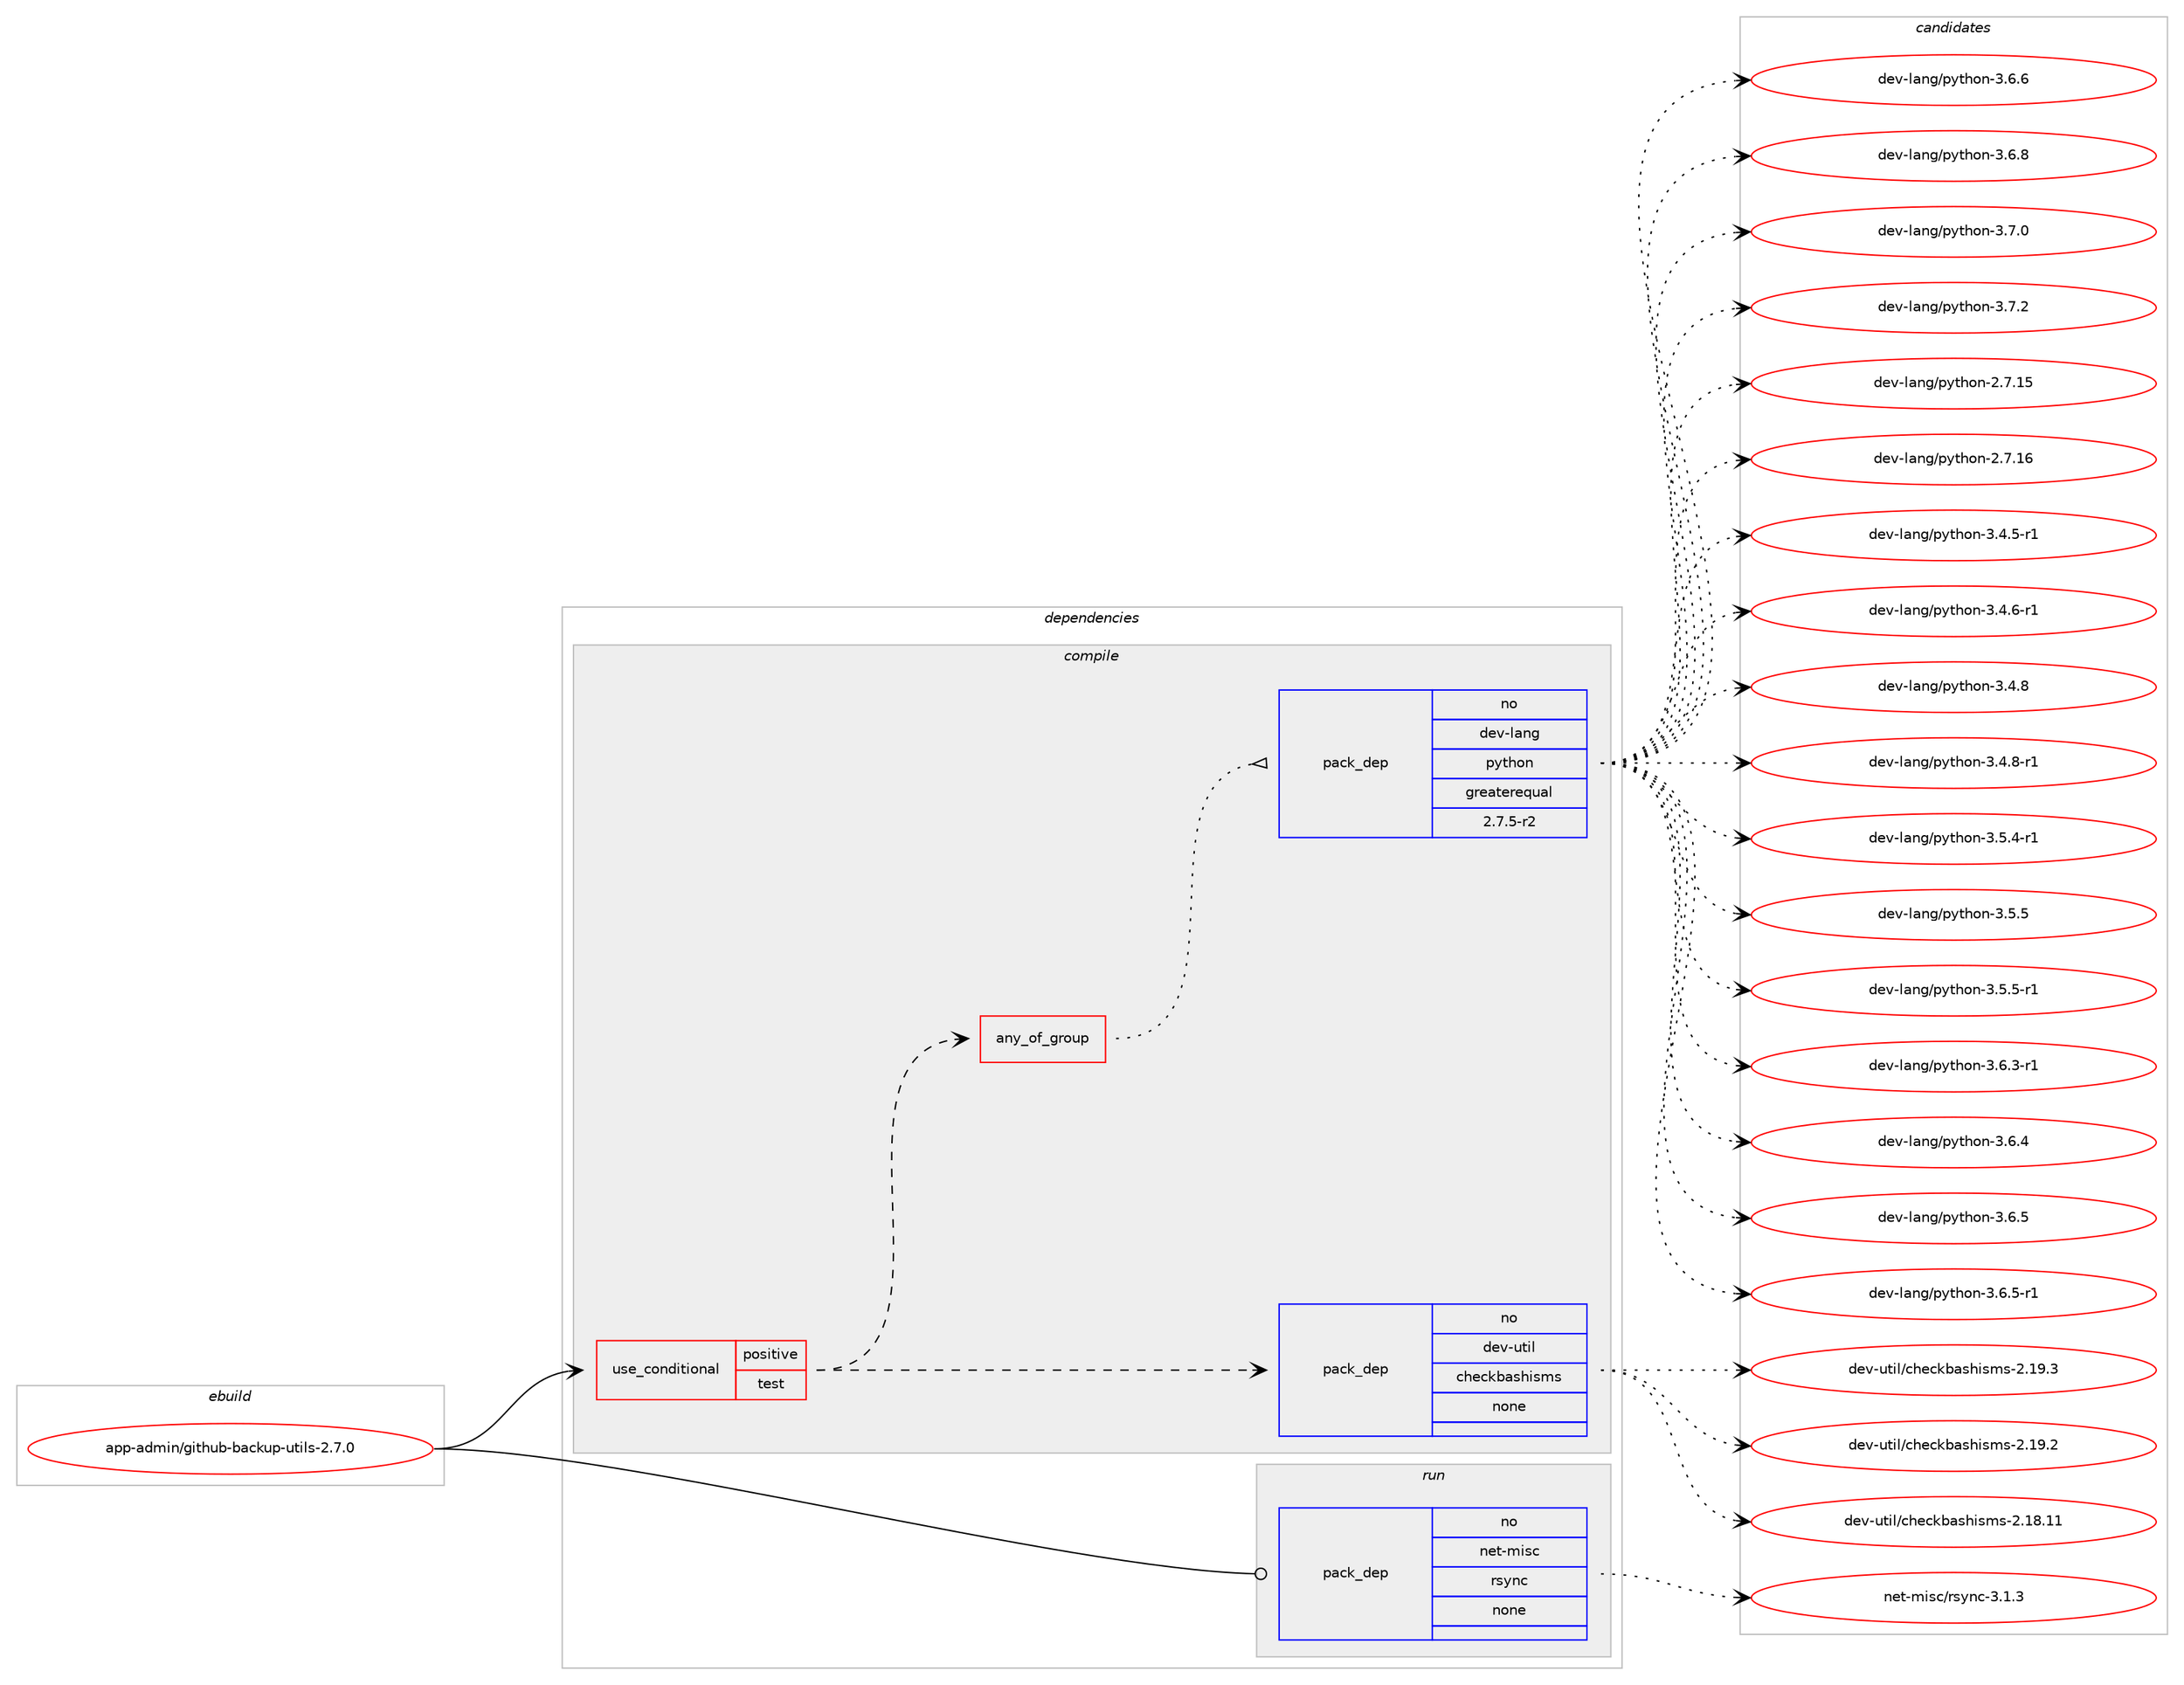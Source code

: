digraph prolog {

# *************
# Graph options
# *************

newrank=true;
concentrate=true;
compound=true;
graph [rankdir=LR,fontname=Helvetica,fontsize=10,ranksep=1.5];#, ranksep=2.5, nodesep=0.2];
edge  [arrowhead=vee];
node  [fontname=Helvetica,fontsize=10];

# **********
# The ebuild
# **********

subgraph cluster_leftcol {
color=gray;
rank=same;
label=<<i>ebuild</i>>;
id [label="app-admin/github-backup-utils-2.7.0", color=red, width=4, href="../app-admin/github-backup-utils-2.7.0.svg"];
}

# ****************
# The dependencies
# ****************

subgraph cluster_midcol {
color=gray;
label=<<i>dependencies</i>>;
subgraph cluster_compile {
fillcolor="#eeeeee";
style=filled;
label=<<i>compile</i>>;
subgraph cond32 {
dependency259 [label=<<TABLE BORDER="0" CELLBORDER="1" CELLSPACING="0" CELLPADDING="4"><TR><TD ROWSPAN="3" CELLPADDING="10">use_conditional</TD></TR><TR><TD>positive</TD></TR><TR><TD>test</TD></TR></TABLE>>, shape=none, color=red];
subgraph pack199 {
dependency260 [label=<<TABLE BORDER="0" CELLBORDER="1" CELLSPACING="0" CELLPADDING="4" WIDTH="220"><TR><TD ROWSPAN="6" CELLPADDING="30">pack_dep</TD></TR><TR><TD WIDTH="110">no</TD></TR><TR><TD>dev-util</TD></TR><TR><TD>checkbashisms</TD></TR><TR><TD>none</TD></TR><TR><TD></TD></TR></TABLE>>, shape=none, color=blue];
}
dependency259:e -> dependency260:w [weight=20,style="dashed",arrowhead="vee"];
subgraph any30 {
dependency261 [label=<<TABLE BORDER="0" CELLBORDER="1" CELLSPACING="0" CELLPADDING="4"><TR><TD CELLPADDING="10">any_of_group</TD></TR></TABLE>>, shape=none, color=red];subgraph pack200 {
dependency262 [label=<<TABLE BORDER="0" CELLBORDER="1" CELLSPACING="0" CELLPADDING="4" WIDTH="220"><TR><TD ROWSPAN="6" CELLPADDING="30">pack_dep</TD></TR><TR><TD WIDTH="110">no</TD></TR><TR><TD>dev-lang</TD></TR><TR><TD>python</TD></TR><TR><TD>greaterequal</TD></TR><TR><TD>2.7.5-r2</TD></TR></TABLE>>, shape=none, color=blue];
}
dependency261:e -> dependency262:w [weight=20,style="dotted",arrowhead="oinv"];
}
dependency259:e -> dependency261:w [weight=20,style="dashed",arrowhead="vee"];
}
id:e -> dependency259:w [weight=20,style="solid",arrowhead="vee"];
}
subgraph cluster_compileandrun {
fillcolor="#eeeeee";
style=filled;
label=<<i>compile and run</i>>;
}
subgraph cluster_run {
fillcolor="#eeeeee";
style=filled;
label=<<i>run</i>>;
subgraph pack201 {
dependency263 [label=<<TABLE BORDER="0" CELLBORDER="1" CELLSPACING="0" CELLPADDING="4" WIDTH="220"><TR><TD ROWSPAN="6" CELLPADDING="30">pack_dep</TD></TR><TR><TD WIDTH="110">no</TD></TR><TR><TD>net-misc</TD></TR><TR><TD>rsync</TD></TR><TR><TD>none</TD></TR><TR><TD></TD></TR></TABLE>>, shape=none, color=blue];
}
id:e -> dependency263:w [weight=20,style="solid",arrowhead="odot"];
}
}

# **************
# The candidates
# **************

subgraph cluster_choices {
rank=same;
color=gray;
label=<<i>candidates</i>>;

subgraph choice199 {
color=black;
nodesep=1;
choice10010111845117116105108479910410199107989711510410511510911545504649574650 [label="dev-util/checkbashisms-2.19.2", color=red, width=4,href="../dev-util/checkbashisms-2.19.2.svg"];
choice1001011184511711610510847991041019910798971151041051151091154550464956464949 [label="dev-util/checkbashisms-2.18.11", color=red, width=4,href="../dev-util/checkbashisms-2.18.11.svg"];
choice10010111845117116105108479910410199107989711510410511510911545504649574651 [label="dev-util/checkbashisms-2.19.3", color=red, width=4,href="../dev-util/checkbashisms-2.19.3.svg"];
dependency260:e -> choice10010111845117116105108479910410199107989711510410511510911545504649574650:w [style=dotted,weight="100"];
dependency260:e -> choice1001011184511711610510847991041019910798971151041051151091154550464956464949:w [style=dotted,weight="100"];
dependency260:e -> choice10010111845117116105108479910410199107989711510410511510911545504649574651:w [style=dotted,weight="100"];
}
subgraph choice200 {
color=black;
nodesep=1;
choice10010111845108971101034711212111610411111045504655464953 [label="dev-lang/python-2.7.15", color=red, width=4,href="../dev-lang/python-2.7.15.svg"];
choice10010111845108971101034711212111610411111045504655464954 [label="dev-lang/python-2.7.16", color=red, width=4,href="../dev-lang/python-2.7.16.svg"];
choice1001011184510897110103471121211161041111104551465246534511449 [label="dev-lang/python-3.4.5-r1", color=red, width=4,href="../dev-lang/python-3.4.5-r1.svg"];
choice1001011184510897110103471121211161041111104551465246544511449 [label="dev-lang/python-3.4.6-r1", color=red, width=4,href="../dev-lang/python-3.4.6-r1.svg"];
choice100101118451089711010347112121116104111110455146524656 [label="dev-lang/python-3.4.8", color=red, width=4,href="../dev-lang/python-3.4.8.svg"];
choice1001011184510897110103471121211161041111104551465246564511449 [label="dev-lang/python-3.4.8-r1", color=red, width=4,href="../dev-lang/python-3.4.8-r1.svg"];
choice1001011184510897110103471121211161041111104551465346524511449 [label="dev-lang/python-3.5.4-r1", color=red, width=4,href="../dev-lang/python-3.5.4-r1.svg"];
choice100101118451089711010347112121116104111110455146534653 [label="dev-lang/python-3.5.5", color=red, width=4,href="../dev-lang/python-3.5.5.svg"];
choice1001011184510897110103471121211161041111104551465346534511449 [label="dev-lang/python-3.5.5-r1", color=red, width=4,href="../dev-lang/python-3.5.5-r1.svg"];
choice1001011184510897110103471121211161041111104551465446514511449 [label="dev-lang/python-3.6.3-r1", color=red, width=4,href="../dev-lang/python-3.6.3-r1.svg"];
choice100101118451089711010347112121116104111110455146544652 [label="dev-lang/python-3.6.4", color=red, width=4,href="../dev-lang/python-3.6.4.svg"];
choice100101118451089711010347112121116104111110455146544653 [label="dev-lang/python-3.6.5", color=red, width=4,href="../dev-lang/python-3.6.5.svg"];
choice1001011184510897110103471121211161041111104551465446534511449 [label="dev-lang/python-3.6.5-r1", color=red, width=4,href="../dev-lang/python-3.6.5-r1.svg"];
choice100101118451089711010347112121116104111110455146544654 [label="dev-lang/python-3.6.6", color=red, width=4,href="../dev-lang/python-3.6.6.svg"];
choice100101118451089711010347112121116104111110455146544656 [label="dev-lang/python-3.6.8", color=red, width=4,href="../dev-lang/python-3.6.8.svg"];
choice100101118451089711010347112121116104111110455146554648 [label="dev-lang/python-3.7.0", color=red, width=4,href="../dev-lang/python-3.7.0.svg"];
choice100101118451089711010347112121116104111110455146554650 [label="dev-lang/python-3.7.2", color=red, width=4,href="../dev-lang/python-3.7.2.svg"];
dependency262:e -> choice10010111845108971101034711212111610411111045504655464953:w [style=dotted,weight="100"];
dependency262:e -> choice10010111845108971101034711212111610411111045504655464954:w [style=dotted,weight="100"];
dependency262:e -> choice1001011184510897110103471121211161041111104551465246534511449:w [style=dotted,weight="100"];
dependency262:e -> choice1001011184510897110103471121211161041111104551465246544511449:w [style=dotted,weight="100"];
dependency262:e -> choice100101118451089711010347112121116104111110455146524656:w [style=dotted,weight="100"];
dependency262:e -> choice1001011184510897110103471121211161041111104551465246564511449:w [style=dotted,weight="100"];
dependency262:e -> choice1001011184510897110103471121211161041111104551465346524511449:w [style=dotted,weight="100"];
dependency262:e -> choice100101118451089711010347112121116104111110455146534653:w [style=dotted,weight="100"];
dependency262:e -> choice1001011184510897110103471121211161041111104551465346534511449:w [style=dotted,weight="100"];
dependency262:e -> choice1001011184510897110103471121211161041111104551465446514511449:w [style=dotted,weight="100"];
dependency262:e -> choice100101118451089711010347112121116104111110455146544652:w [style=dotted,weight="100"];
dependency262:e -> choice100101118451089711010347112121116104111110455146544653:w [style=dotted,weight="100"];
dependency262:e -> choice1001011184510897110103471121211161041111104551465446534511449:w [style=dotted,weight="100"];
dependency262:e -> choice100101118451089711010347112121116104111110455146544654:w [style=dotted,weight="100"];
dependency262:e -> choice100101118451089711010347112121116104111110455146544656:w [style=dotted,weight="100"];
dependency262:e -> choice100101118451089711010347112121116104111110455146554648:w [style=dotted,weight="100"];
dependency262:e -> choice100101118451089711010347112121116104111110455146554650:w [style=dotted,weight="100"];
}
subgraph choice201 {
color=black;
nodesep=1;
choice11010111645109105115994711411512111099455146494651 [label="net-misc/rsync-3.1.3", color=red, width=4,href="../net-misc/rsync-3.1.3.svg"];
dependency263:e -> choice11010111645109105115994711411512111099455146494651:w [style=dotted,weight="100"];
}
}

}
